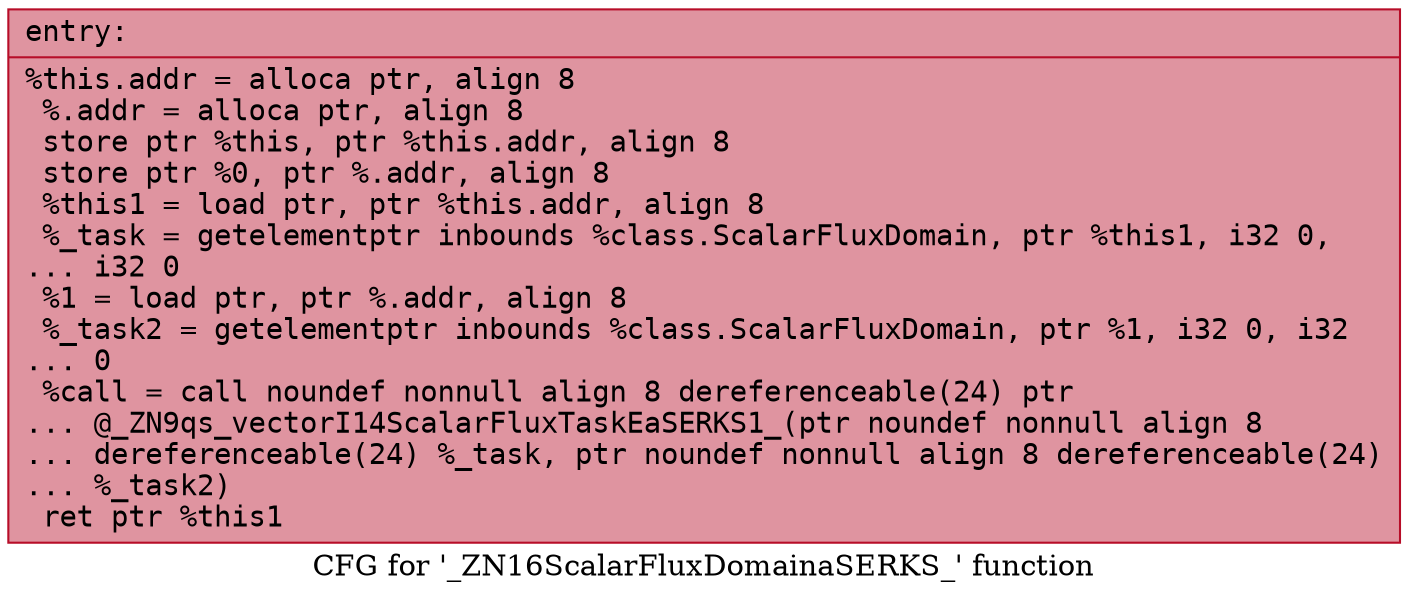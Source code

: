 digraph "CFG for '_ZN16ScalarFluxDomainaSERKS_' function" {
	label="CFG for '_ZN16ScalarFluxDomainaSERKS_' function";

	Node0x556c3c877fc0 [shape=record,color="#b70d28ff", style=filled, fillcolor="#b70d2870" fontname="Courier",label="{entry:\l|  %this.addr = alloca ptr, align 8\l  %.addr = alloca ptr, align 8\l  store ptr %this, ptr %this.addr, align 8\l  store ptr %0, ptr %.addr, align 8\l  %this1 = load ptr, ptr %this.addr, align 8\l  %_task = getelementptr inbounds %class.ScalarFluxDomain, ptr %this1, i32 0,\l... i32 0\l  %1 = load ptr, ptr %.addr, align 8\l  %_task2 = getelementptr inbounds %class.ScalarFluxDomain, ptr %1, i32 0, i32\l... 0\l  %call = call noundef nonnull align 8 dereferenceable(24) ptr\l... @_ZN9qs_vectorI14ScalarFluxTaskEaSERKS1_(ptr noundef nonnull align 8\l... dereferenceable(24) %_task, ptr noundef nonnull align 8 dereferenceable(24)\l... %_task2)\l  ret ptr %this1\l}"];
}
